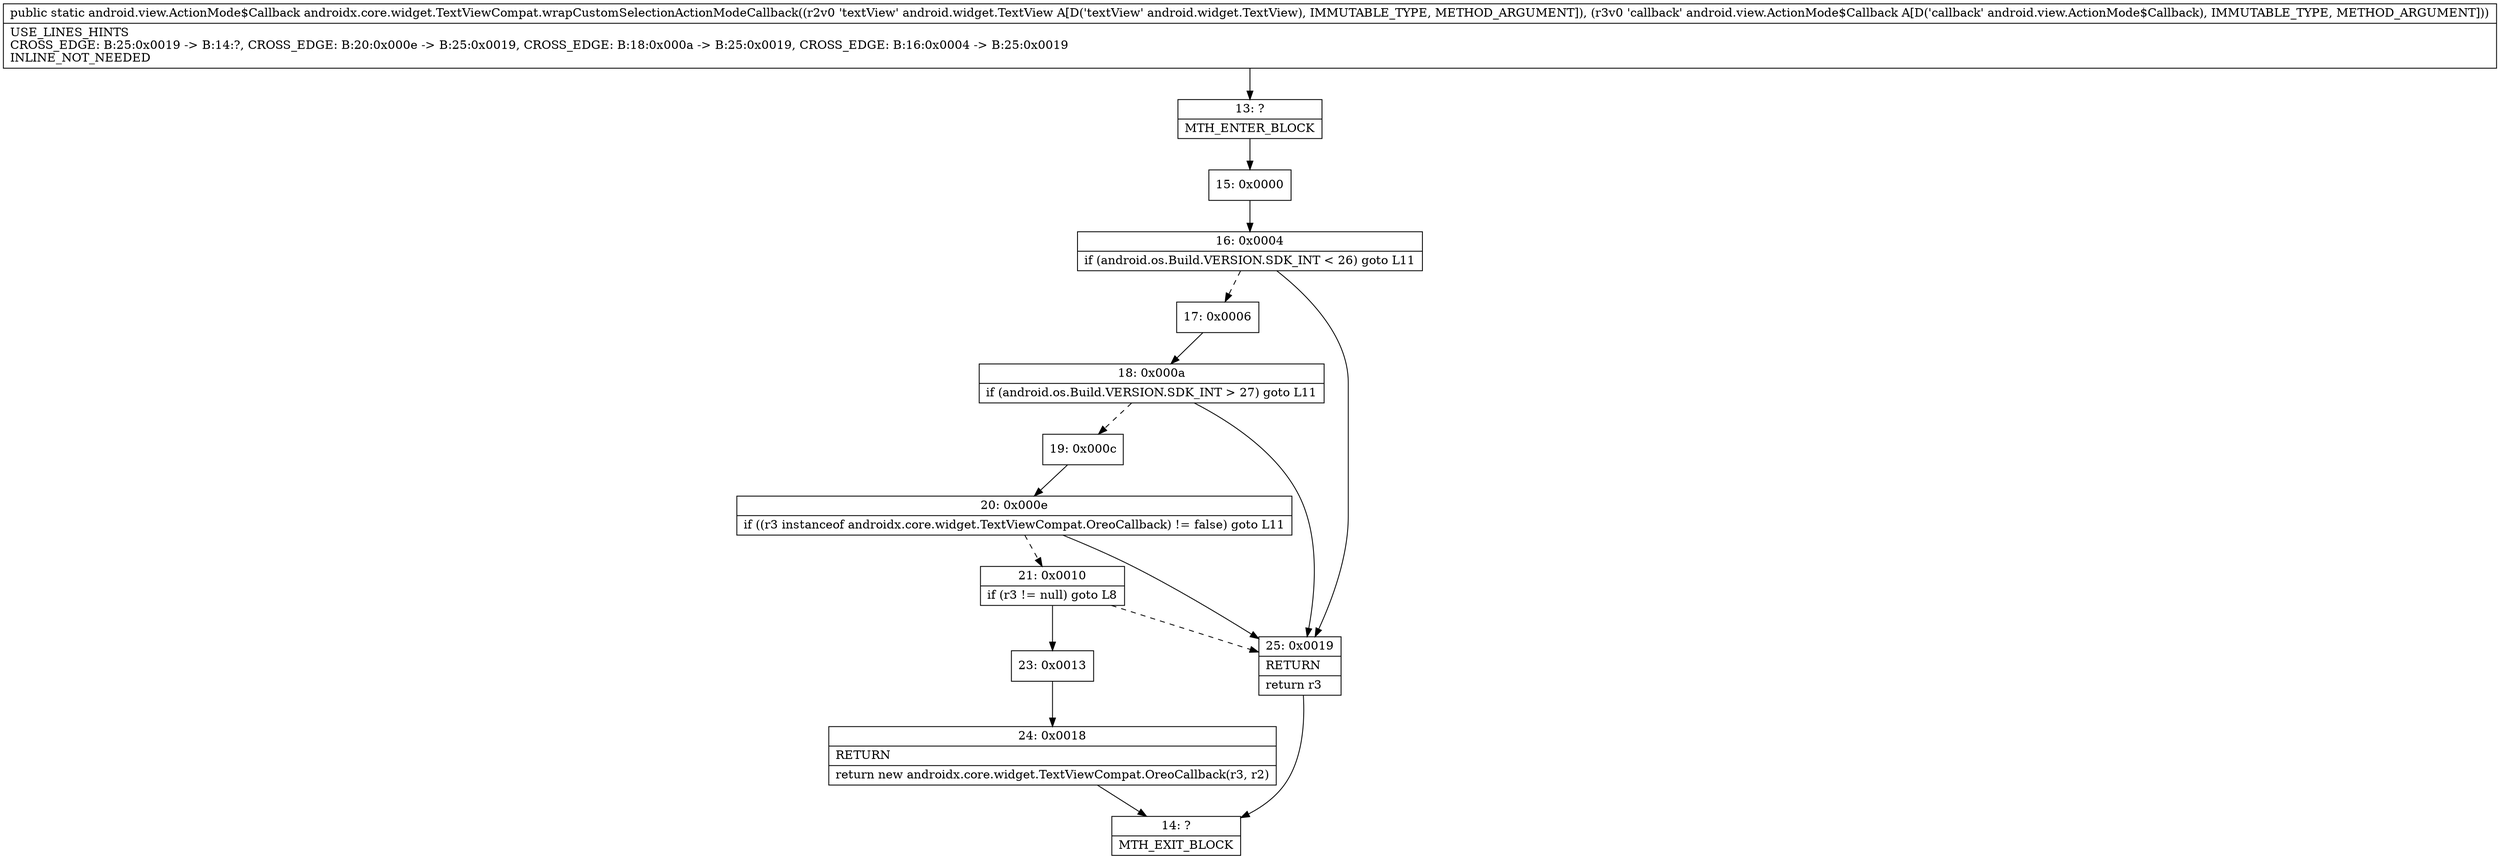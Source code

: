 digraph "CFG forandroidx.core.widget.TextViewCompat.wrapCustomSelectionActionModeCallback(Landroid\/widget\/TextView;Landroid\/view\/ActionMode$Callback;)Landroid\/view\/ActionMode$Callback;" {
Node_13 [shape=record,label="{13\:\ ?|MTH_ENTER_BLOCK\l}"];
Node_15 [shape=record,label="{15\:\ 0x0000}"];
Node_16 [shape=record,label="{16\:\ 0x0004|if (android.os.Build.VERSION.SDK_INT \< 26) goto L11\l}"];
Node_17 [shape=record,label="{17\:\ 0x0006}"];
Node_18 [shape=record,label="{18\:\ 0x000a|if (android.os.Build.VERSION.SDK_INT \> 27) goto L11\l}"];
Node_19 [shape=record,label="{19\:\ 0x000c}"];
Node_20 [shape=record,label="{20\:\ 0x000e|if ((r3 instanceof androidx.core.widget.TextViewCompat.OreoCallback) != false) goto L11\l}"];
Node_21 [shape=record,label="{21\:\ 0x0010|if (r3 != null) goto L8\l}"];
Node_23 [shape=record,label="{23\:\ 0x0013}"];
Node_24 [shape=record,label="{24\:\ 0x0018|RETURN\l|return new androidx.core.widget.TextViewCompat.OreoCallback(r3, r2)\l}"];
Node_14 [shape=record,label="{14\:\ ?|MTH_EXIT_BLOCK\l}"];
Node_25 [shape=record,label="{25\:\ 0x0019|RETURN\l|return r3\l}"];
MethodNode[shape=record,label="{public static android.view.ActionMode$Callback androidx.core.widget.TextViewCompat.wrapCustomSelectionActionModeCallback((r2v0 'textView' android.widget.TextView A[D('textView' android.widget.TextView), IMMUTABLE_TYPE, METHOD_ARGUMENT]), (r3v0 'callback' android.view.ActionMode$Callback A[D('callback' android.view.ActionMode$Callback), IMMUTABLE_TYPE, METHOD_ARGUMENT]))  | USE_LINES_HINTS\lCROSS_EDGE: B:25:0x0019 \-\> B:14:?, CROSS_EDGE: B:20:0x000e \-\> B:25:0x0019, CROSS_EDGE: B:18:0x000a \-\> B:25:0x0019, CROSS_EDGE: B:16:0x0004 \-\> B:25:0x0019\lINLINE_NOT_NEEDED\l}"];
MethodNode -> Node_13;Node_13 -> Node_15;
Node_15 -> Node_16;
Node_16 -> Node_17[style=dashed];
Node_16 -> Node_25;
Node_17 -> Node_18;
Node_18 -> Node_19[style=dashed];
Node_18 -> Node_25;
Node_19 -> Node_20;
Node_20 -> Node_21[style=dashed];
Node_20 -> Node_25;
Node_21 -> Node_23;
Node_21 -> Node_25[style=dashed];
Node_23 -> Node_24;
Node_24 -> Node_14;
Node_25 -> Node_14;
}


